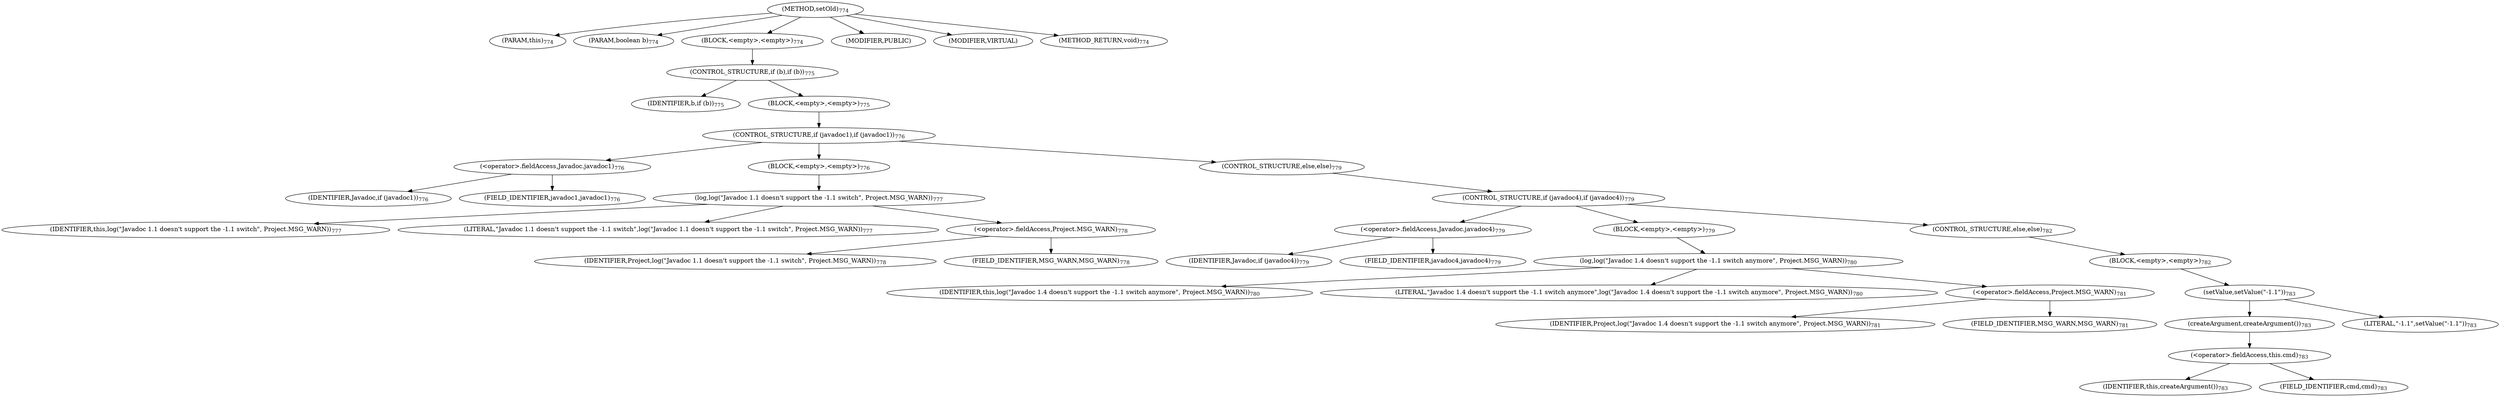 digraph "setOld" {  
"1417" [label = <(METHOD,setOld)<SUB>774</SUB>> ]
"148" [label = <(PARAM,this)<SUB>774</SUB>> ]
"1418" [label = <(PARAM,boolean b)<SUB>774</SUB>> ]
"1419" [label = <(BLOCK,&lt;empty&gt;,&lt;empty&gt;)<SUB>774</SUB>> ]
"1420" [label = <(CONTROL_STRUCTURE,if (b),if (b))<SUB>775</SUB>> ]
"1421" [label = <(IDENTIFIER,b,if (b))<SUB>775</SUB>> ]
"1422" [label = <(BLOCK,&lt;empty&gt;,&lt;empty&gt;)<SUB>775</SUB>> ]
"1423" [label = <(CONTROL_STRUCTURE,if (javadoc1),if (javadoc1))<SUB>776</SUB>> ]
"1424" [label = <(&lt;operator&gt;.fieldAccess,Javadoc.javadoc1)<SUB>776</SUB>> ]
"1425" [label = <(IDENTIFIER,Javadoc,if (javadoc1))<SUB>776</SUB>> ]
"1426" [label = <(FIELD_IDENTIFIER,javadoc1,javadoc1)<SUB>776</SUB>> ]
"1427" [label = <(BLOCK,&lt;empty&gt;,&lt;empty&gt;)<SUB>776</SUB>> ]
"1428" [label = <(log,log(&quot;Javadoc 1.1 doesn't support the -1.1 switch&quot;, Project.MSG_WARN))<SUB>777</SUB>> ]
"147" [label = <(IDENTIFIER,this,log(&quot;Javadoc 1.1 doesn't support the -1.1 switch&quot;, Project.MSG_WARN))<SUB>777</SUB>> ]
"1429" [label = <(LITERAL,&quot;Javadoc 1.1 doesn't support the -1.1 switch&quot;,log(&quot;Javadoc 1.1 doesn't support the -1.1 switch&quot;, Project.MSG_WARN))<SUB>777</SUB>> ]
"1430" [label = <(&lt;operator&gt;.fieldAccess,Project.MSG_WARN)<SUB>778</SUB>> ]
"1431" [label = <(IDENTIFIER,Project,log(&quot;Javadoc 1.1 doesn't support the -1.1 switch&quot;, Project.MSG_WARN))<SUB>778</SUB>> ]
"1432" [label = <(FIELD_IDENTIFIER,MSG_WARN,MSG_WARN)<SUB>778</SUB>> ]
"1433" [label = <(CONTROL_STRUCTURE,else,else)<SUB>779</SUB>> ]
"1434" [label = <(CONTROL_STRUCTURE,if (javadoc4),if (javadoc4))<SUB>779</SUB>> ]
"1435" [label = <(&lt;operator&gt;.fieldAccess,Javadoc.javadoc4)<SUB>779</SUB>> ]
"1436" [label = <(IDENTIFIER,Javadoc,if (javadoc4))<SUB>779</SUB>> ]
"1437" [label = <(FIELD_IDENTIFIER,javadoc4,javadoc4)<SUB>779</SUB>> ]
"1438" [label = <(BLOCK,&lt;empty&gt;,&lt;empty&gt;)<SUB>779</SUB>> ]
"1439" [label = <(log,log(&quot;Javadoc 1.4 doesn't support the -1.1 switch anymore&quot;, Project.MSG_WARN))<SUB>780</SUB>> ]
"149" [label = <(IDENTIFIER,this,log(&quot;Javadoc 1.4 doesn't support the -1.1 switch anymore&quot;, Project.MSG_WARN))<SUB>780</SUB>> ]
"1440" [label = <(LITERAL,&quot;Javadoc 1.4 doesn't support the -1.1 switch anymore&quot;,log(&quot;Javadoc 1.4 doesn't support the -1.1 switch anymore&quot;, Project.MSG_WARN))<SUB>780</SUB>> ]
"1441" [label = <(&lt;operator&gt;.fieldAccess,Project.MSG_WARN)<SUB>781</SUB>> ]
"1442" [label = <(IDENTIFIER,Project,log(&quot;Javadoc 1.4 doesn't support the -1.1 switch anymore&quot;, Project.MSG_WARN))<SUB>781</SUB>> ]
"1443" [label = <(FIELD_IDENTIFIER,MSG_WARN,MSG_WARN)<SUB>781</SUB>> ]
"1444" [label = <(CONTROL_STRUCTURE,else,else)<SUB>782</SUB>> ]
"1445" [label = <(BLOCK,&lt;empty&gt;,&lt;empty&gt;)<SUB>782</SUB>> ]
"1446" [label = <(setValue,setValue(&quot;-1.1&quot;))<SUB>783</SUB>> ]
"1447" [label = <(createArgument,createArgument())<SUB>783</SUB>> ]
"1448" [label = <(&lt;operator&gt;.fieldAccess,this.cmd)<SUB>783</SUB>> ]
"1449" [label = <(IDENTIFIER,this,createArgument())<SUB>783</SUB>> ]
"1450" [label = <(FIELD_IDENTIFIER,cmd,cmd)<SUB>783</SUB>> ]
"1451" [label = <(LITERAL,&quot;-1.1&quot;,setValue(&quot;-1.1&quot;))<SUB>783</SUB>> ]
"1452" [label = <(MODIFIER,PUBLIC)> ]
"1453" [label = <(MODIFIER,VIRTUAL)> ]
"1454" [label = <(METHOD_RETURN,void)<SUB>774</SUB>> ]
  "1417" -> "148" 
  "1417" -> "1418" 
  "1417" -> "1419" 
  "1417" -> "1452" 
  "1417" -> "1453" 
  "1417" -> "1454" 
  "1419" -> "1420" 
  "1420" -> "1421" 
  "1420" -> "1422" 
  "1422" -> "1423" 
  "1423" -> "1424" 
  "1423" -> "1427" 
  "1423" -> "1433" 
  "1424" -> "1425" 
  "1424" -> "1426" 
  "1427" -> "1428" 
  "1428" -> "147" 
  "1428" -> "1429" 
  "1428" -> "1430" 
  "1430" -> "1431" 
  "1430" -> "1432" 
  "1433" -> "1434" 
  "1434" -> "1435" 
  "1434" -> "1438" 
  "1434" -> "1444" 
  "1435" -> "1436" 
  "1435" -> "1437" 
  "1438" -> "1439" 
  "1439" -> "149" 
  "1439" -> "1440" 
  "1439" -> "1441" 
  "1441" -> "1442" 
  "1441" -> "1443" 
  "1444" -> "1445" 
  "1445" -> "1446" 
  "1446" -> "1447" 
  "1446" -> "1451" 
  "1447" -> "1448" 
  "1448" -> "1449" 
  "1448" -> "1450" 
}
